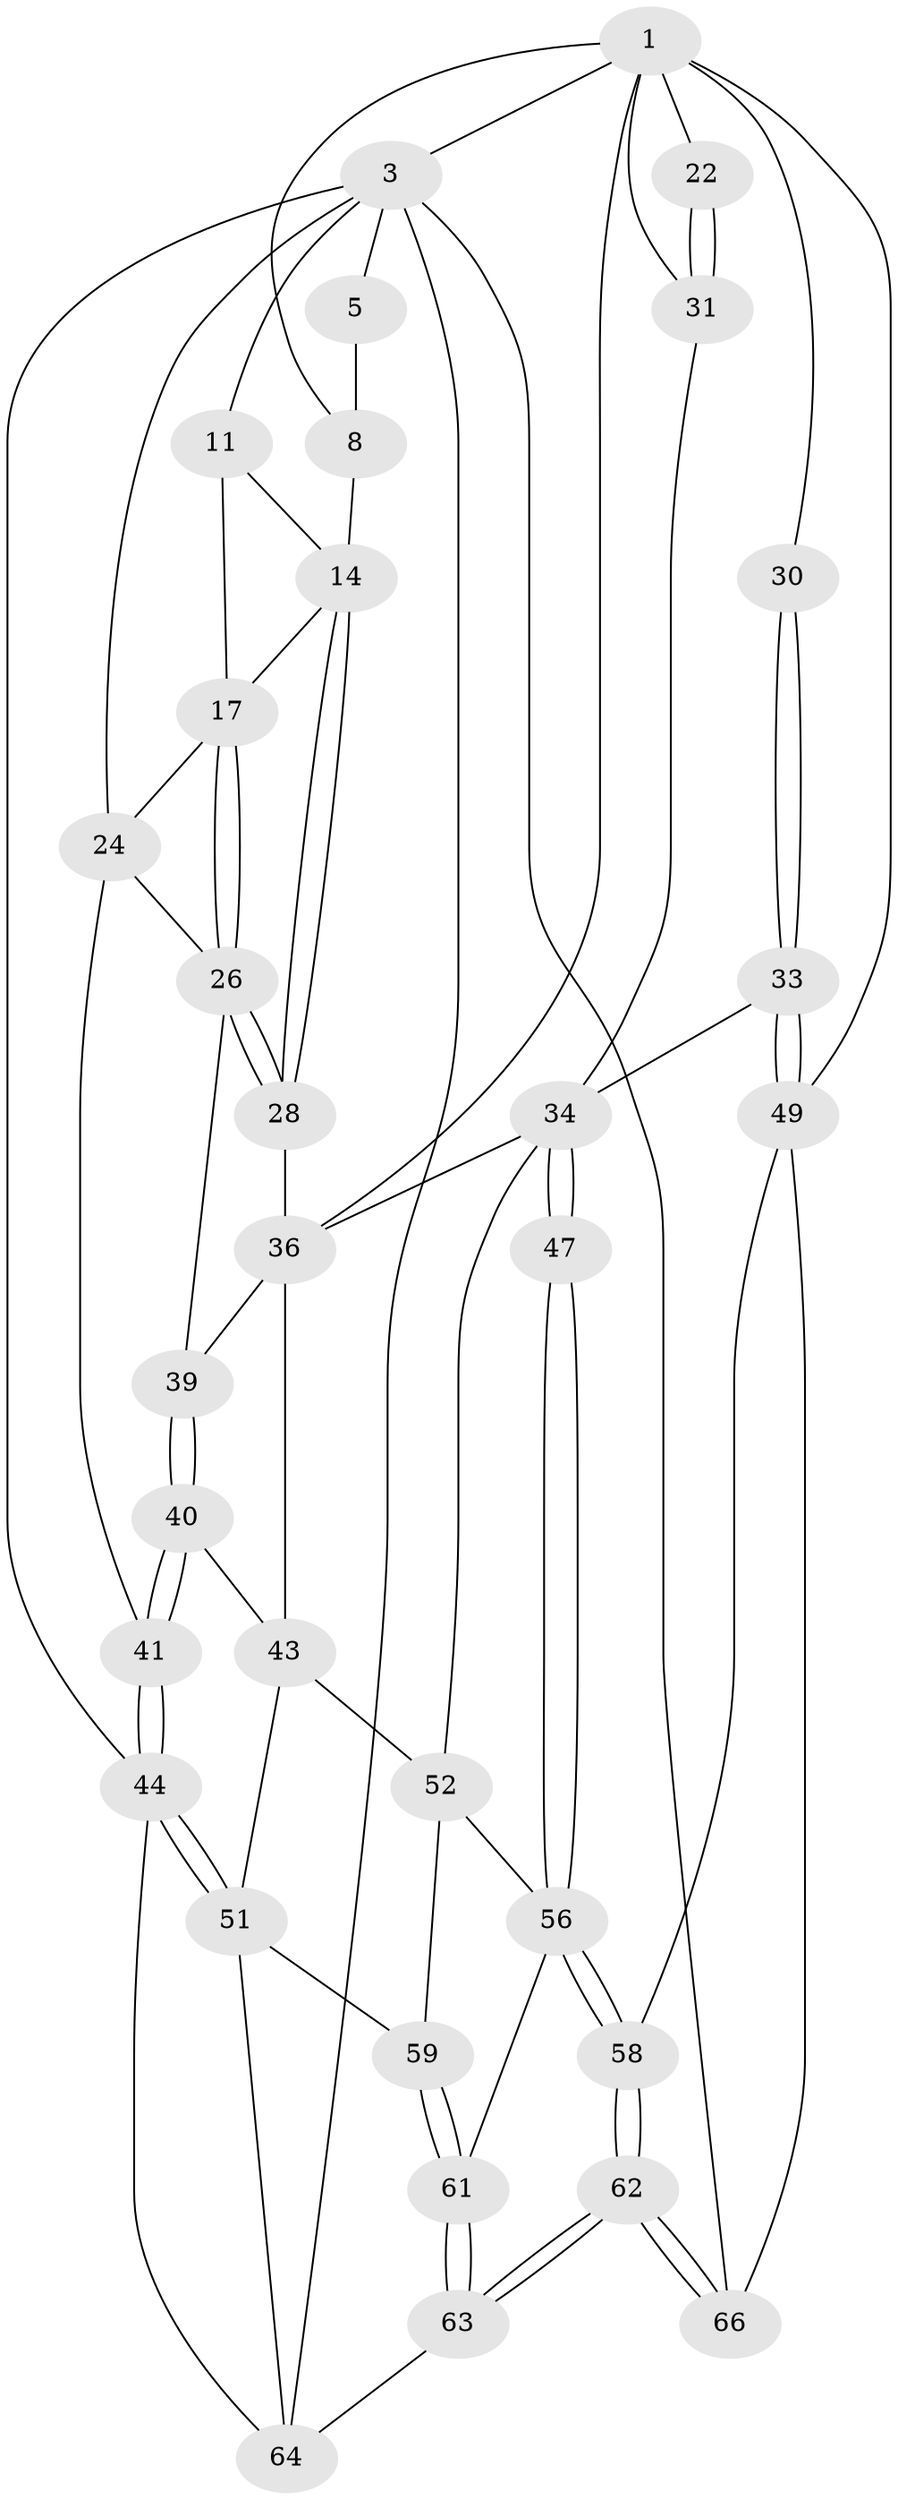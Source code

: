 // original degree distribution, {3: 0.029850746268656716, 6: 0.22388059701492538, 5: 0.47761194029850745, 4: 0.26865671641791045}
// Generated by graph-tools (version 1.1) at 2025/28/03/15/25 16:28:08]
// undirected, 33 vertices, 77 edges
graph export_dot {
graph [start="1"]
  node [color=gray90,style=filled];
  1 [pos="+0.7872752389803928+0",super="+2+6"];
  3 [pos="+0+0",super="+4+46"];
  5 [pos="+0.5057181611514511+0"];
  8 [pos="+0.5540179749294752+0.18418438063018402",super="+9"];
  11 [pos="+0.15630688910007537+0.009270366134523029",super="+12"];
  14 [pos="+0.47919959870592055+0.22225984194758602",super="+15"];
  17 [pos="+0.25450208607935826+0.20229676656486928",super="+18"];
  22 [pos="+0.82968577653207+0.24968525413542642"];
  24 [pos="+0.1091666581305174+0.22698330137386724",super="+25"];
  26 [pos="+0.2513857056027824+0.24980571783409036",super="+27"];
  28 [pos="+0.4535443161560198+0.29219049074853554"];
  30 [pos="+1+0.33018715597598075"];
  31 [pos="+0.8398516958284413+0.36990282447729683"];
  33 [pos="+1+0.41213200957701596"];
  34 [pos="+0.9199401592365537+0.4061256606036105",super="+35"];
  36 [pos="+0.6531331805847953+0.48154803006505736",super="+37"];
  39 [pos="+0.22347292470934985+0.32105851855137113"];
  40 [pos="+0.18383161794307817+0.452644540957116"];
  41 [pos="+0+0.5572869667937445"];
  43 [pos="+0.3845734986434831+0.4867617763348018",super="+50"];
  44 [pos="+0+0.615971409232309",super="+45"];
  47 [pos="+0.7355186453432975+0.5797705108043903"];
  49 [pos="+1+0.666825075606524"];
  51 [pos="+0.3821511004727685+0.7026142702537117",super="+60"];
  52 [pos="+0.611182330020563+0.5475391839796518",super="+53+54"];
  56 [pos="+0.7501818424746913+0.6101996292262256",super="+57"];
  58 [pos="+0.9336656102406959+0.7254003955072119"];
  59 [pos="+0.4873694737361857+0.7165908160702867"];
  61 [pos="+0.6020376035301038+0.7718392060799397"];
  62 [pos="+0.7705813515276745+0.9687789803352255"];
  63 [pos="+0.6318303521020776+0.8772436186831676"];
  64 [pos="+0.36934987428876126+0.8061282072541333",super="+65"];
  66 [pos="+0.796195663261849+1"];
  1 -- 3;
  1 -- 49;
  1 -- 36;
  1 -- 22 [weight=2];
  1 -- 8 [weight=2];
  1 -- 30 [weight=2];
  1 -- 31;
  3 -- 11;
  3 -- 5;
  3 -- 66 [weight=2];
  3 -- 44;
  3 -- 24;
  3 -- 64;
  5 -- 8;
  8 -- 14;
  11 -- 17;
  11 -- 14;
  14 -- 28;
  14 -- 28;
  14 -- 17;
  17 -- 26;
  17 -- 26;
  17 -- 24;
  22 -- 31;
  22 -- 31;
  24 -- 41;
  24 -- 26;
  26 -- 28;
  26 -- 28;
  26 -- 39;
  28 -- 36;
  30 -- 33;
  30 -- 33;
  31 -- 34;
  33 -- 34;
  33 -- 49;
  33 -- 49;
  34 -- 47 [weight=2];
  34 -- 47;
  34 -- 36;
  34 -- 52;
  36 -- 43;
  36 -- 39;
  39 -- 40;
  39 -- 40;
  40 -- 41;
  40 -- 41;
  40 -- 43;
  41 -- 44;
  41 -- 44;
  43 -- 51;
  43 -- 52;
  44 -- 51;
  44 -- 51;
  44 -- 64;
  47 -- 56;
  47 -- 56;
  49 -- 58;
  49 -- 66;
  51 -- 64;
  51 -- 59;
  52 -- 56;
  52 -- 59;
  56 -- 58;
  56 -- 58;
  56 -- 61;
  58 -- 62;
  58 -- 62;
  59 -- 61;
  59 -- 61;
  61 -- 63;
  61 -- 63;
  62 -- 63;
  62 -- 63;
  62 -- 66;
  62 -- 66;
  63 -- 64;
}
